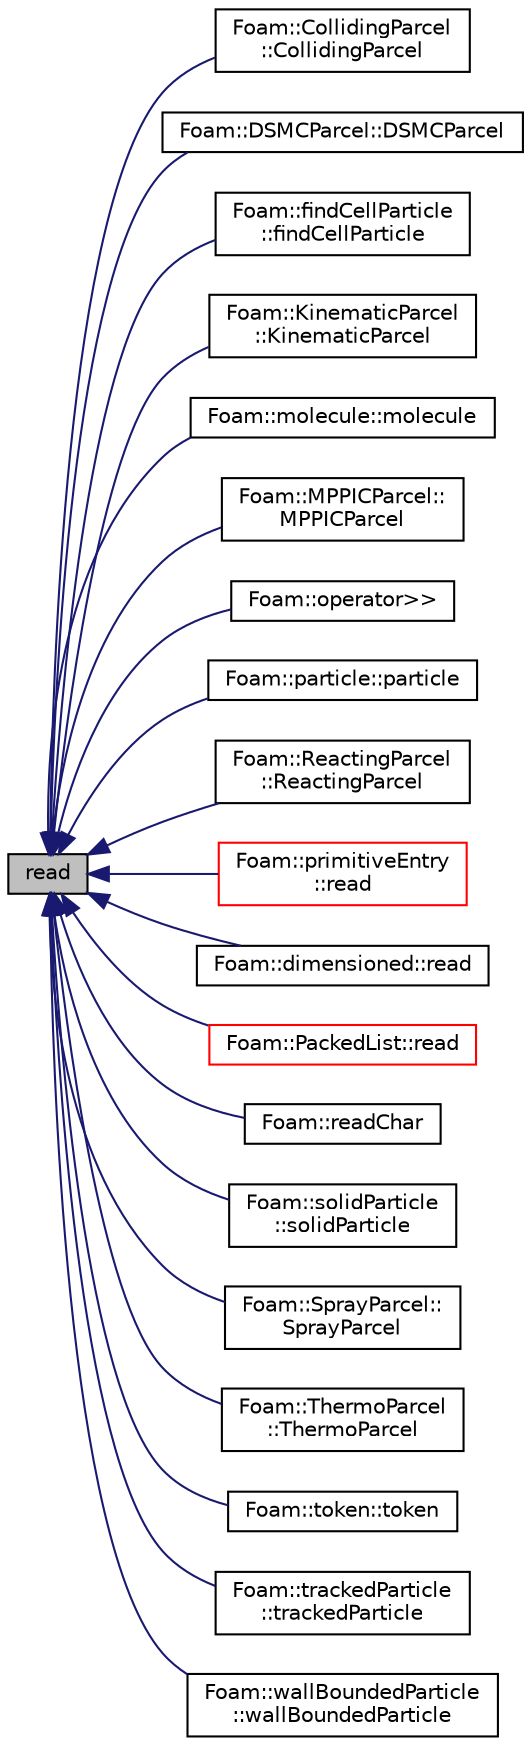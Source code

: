 digraph "read"
{
  bgcolor="transparent";
  edge [fontname="Helvetica",fontsize="10",labelfontname="Helvetica",labelfontsize="10"];
  node [fontname="Helvetica",fontsize="10",shape=record];
  rankdir="LR";
  Node1 [label="read",height=0.2,width=0.4,color="black", fillcolor="grey75", style="filled", fontcolor="black"];
  Node1 -> Node2 [dir="back",color="midnightblue",fontsize="10",style="solid",fontname="Helvetica"];
  Node2 [label="Foam::CollidingParcel\l::CollidingParcel",height=0.2,width=0.4,color="black",URL="$a00315.html#a6fc1396e4f0f7c8e5b15e2d9321eddeb",tooltip="Construct from Istream. "];
  Node1 -> Node3 [dir="back",color="midnightblue",fontsize="10",style="solid",fontname="Helvetica"];
  Node3 [label="Foam::DSMCParcel::DSMCParcel",height=0.2,width=0.4,color="black",URL="$a00586.html#a28e924d22196affd67ac681fd87ddec4",tooltip="Construct from Istream. "];
  Node1 -> Node4 [dir="back",color="midnightblue",fontsize="10",style="solid",fontname="Helvetica"];
  Node4 [label="Foam::findCellParticle\l::findCellParticle",height=0.2,width=0.4,color="black",URL="$a00801.html#abd80fc22110bf638f2010120b007bb29",tooltip="Construct from Istream. "];
  Node1 -> Node5 [dir="back",color="midnightblue",fontsize="10",style="solid",fontname="Helvetica"];
  Node5 [label="Foam::KinematicParcel\l::KinematicParcel",height=0.2,width=0.4,color="black",URL="$a01233.html#aadba6bb876f56b3c332b7f76c49c600a",tooltip="Construct from Istream. "];
  Node1 -> Node6 [dir="back",color="midnightblue",fontsize="10",style="solid",fontname="Helvetica"];
  Node6 [label="Foam::molecule::molecule",height=0.2,width=0.4,color="black",URL="$a01520.html#ad9087ff4e729ab59ffa0683d5b5b5e7e",tooltip="Construct from Istream. "];
  Node1 -> Node7 [dir="back",color="midnightblue",fontsize="10",style="solid",fontname="Helvetica"];
  Node7 [label="Foam::MPPICParcel::\lMPPICParcel",height=0.2,width=0.4,color="black",URL="$a01538.html#adf0d7c512cd55f77055d4b43594cbf67",tooltip="Construct from Istream. "];
  Node1 -> Node8 [dir="back",color="midnightblue",fontsize="10",style="solid",fontname="Helvetica"];
  Node8 [label="Foam::operator\>\>",height=0.2,width=0.4,color="black",URL="$a10725.html#acfc9a7c839d24271301d23d6a33f5ee4"];
  Node1 -> Node9 [dir="back",color="midnightblue",fontsize="10",style="solid",fontname="Helvetica"];
  Node9 [label="Foam::particle::particle",height=0.2,width=0.4,color="black",URL="$a01774.html#ab0a9f83f54de70e33751944e4de5736b",tooltip="Construct from Istream. "];
  Node1 -> Node10 [dir="back",color="midnightblue",fontsize="10",style="solid",fontname="Helvetica"];
  Node10 [label="Foam::ReactingParcel\l::ReactingParcel",height=0.2,width=0.4,color="black",URL="$a02090.html#a428c50f224d33654153d31ec3b3df817",tooltip="Construct from Istream. "];
  Node1 -> Node11 [dir="back",color="midnightblue",fontsize="10",style="solid",fontname="Helvetica"];
  Node11 [label="Foam::primitiveEntry\l::read",height=0.2,width=0.4,color="red",URL="$a01966.html#aec631c08ab1cd21bac04fbc797c9c5fb",tooltip="Read tokens from the given stream. "];
  Node1 -> Node12 [dir="back",color="midnightblue",fontsize="10",style="solid",fontname="Helvetica"];
  Node12 [label="Foam::dimensioned::read",height=0.2,width=0.4,color="black",URL="$a00532.html#a2b7b1780c55a62a7550725343bff77ba",tooltip="Read value from stream and units from dictionary. "];
  Node1 -> Node13 [dir="back",color="midnightblue",fontsize="10",style="solid",fontname="Helvetica"];
  Node13 [label="Foam::PackedList::read",height=0.2,width=0.4,color="red",URL="$a01756.html#a223c472410515286cf5050b0b7b37396",tooltip="Clear list and read from stream. "];
  Node1 -> Node14 [dir="back",color="midnightblue",fontsize="10",style="solid",fontname="Helvetica"];
  Node14 [label="Foam::readChar",height=0.2,width=0.4,color="black",URL="$a10725.html#ab9895f9795e67f9684525c9974fb5595"];
  Node1 -> Node15 [dir="back",color="midnightblue",fontsize="10",style="solid",fontname="Helvetica"];
  Node15 [label="Foam::solidParticle\l::solidParticle",height=0.2,width=0.4,color="black",URL="$a02370.html#a87651f0de8288f57d14b14dc048fd6aa",tooltip="Construct from Istream. "];
  Node1 -> Node16 [dir="back",color="midnightblue",fontsize="10",style="solid",fontname="Helvetica"];
  Node16 [label="Foam::SprayParcel::\lSprayParcel",height=0.2,width=0.4,color="black",URL="$a02408.html#a8744c033f51147ea6977d8b456e06f09",tooltip="Construct from Istream. "];
  Node1 -> Node17 [dir="back",color="midnightblue",fontsize="10",style="solid",fontname="Helvetica"];
  Node17 [label="Foam::ThermoParcel\l::ThermoParcel",height=0.2,width=0.4,color="black",URL="$a02592.html#ac9a7d626d5240be7a286542d99fb5edc",tooltip="Construct from Istream. "];
  Node1 -> Node18 [dir="back",color="midnightblue",fontsize="10",style="solid",fontname="Helvetica"];
  Node18 [label="Foam::token::token",height=0.2,width=0.4,color="black",URL="$a02619.html#afed4dcb600d0662ed0fd297ef4b090ab",tooltip="Construct from Istream. "];
  Node1 -> Node19 [dir="back",color="midnightblue",fontsize="10",style="solid",fontname="Helvetica"];
  Node19 [label="Foam::trackedParticle\l::trackedParticle",height=0.2,width=0.4,color="black",URL="$a02641.html#ab8bfc0bc65311556db918eee018a8d07",tooltip="Construct from Istream. "];
  Node1 -> Node20 [dir="back",color="midnightblue",fontsize="10",style="solid",fontname="Helvetica"];
  Node20 [label="Foam::wallBoundedParticle\l::wallBoundedParticle",height=0.2,width=0.4,color="black",URL="$a02824.html#af8f7123e81cc31105c62e5c807bd5b63",tooltip="Construct from Istream. "];
}
